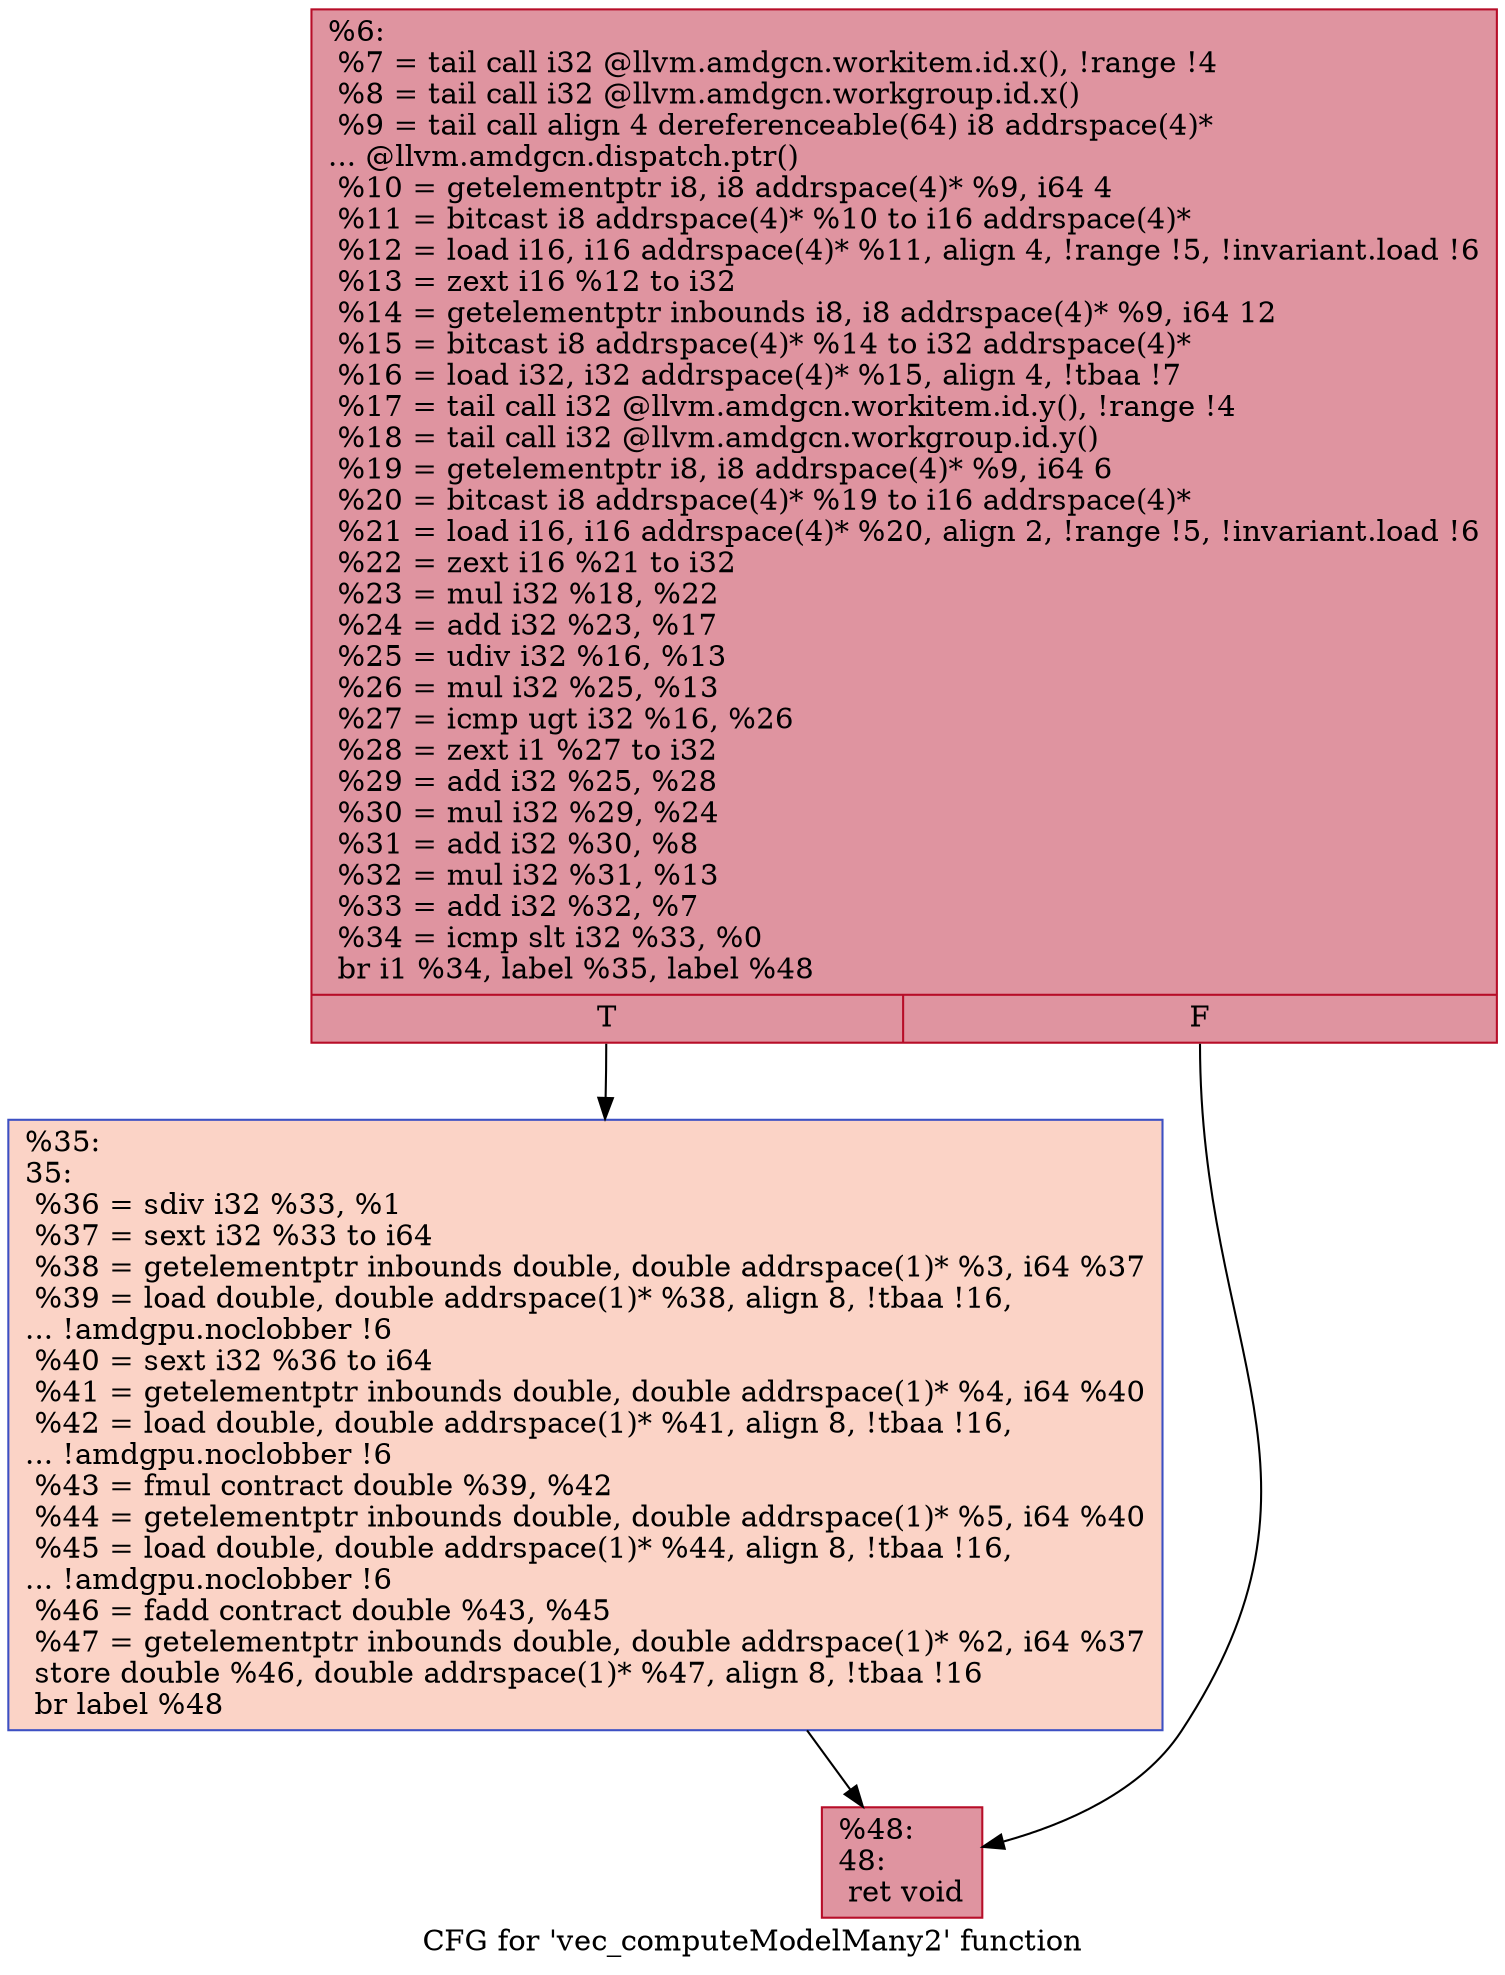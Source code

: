 digraph "CFG for 'vec_computeModelMany2' function" {
	label="CFG for 'vec_computeModelMany2' function";

	Node0x4c8a900 [shape=record,color="#b70d28ff", style=filled, fillcolor="#b70d2870",label="{%6:\l  %7 = tail call i32 @llvm.amdgcn.workitem.id.x(), !range !4\l  %8 = tail call i32 @llvm.amdgcn.workgroup.id.x()\l  %9 = tail call align 4 dereferenceable(64) i8 addrspace(4)*\l... @llvm.amdgcn.dispatch.ptr()\l  %10 = getelementptr i8, i8 addrspace(4)* %9, i64 4\l  %11 = bitcast i8 addrspace(4)* %10 to i16 addrspace(4)*\l  %12 = load i16, i16 addrspace(4)* %11, align 4, !range !5, !invariant.load !6\l  %13 = zext i16 %12 to i32\l  %14 = getelementptr inbounds i8, i8 addrspace(4)* %9, i64 12\l  %15 = bitcast i8 addrspace(4)* %14 to i32 addrspace(4)*\l  %16 = load i32, i32 addrspace(4)* %15, align 4, !tbaa !7\l  %17 = tail call i32 @llvm.amdgcn.workitem.id.y(), !range !4\l  %18 = tail call i32 @llvm.amdgcn.workgroup.id.y()\l  %19 = getelementptr i8, i8 addrspace(4)* %9, i64 6\l  %20 = bitcast i8 addrspace(4)* %19 to i16 addrspace(4)*\l  %21 = load i16, i16 addrspace(4)* %20, align 2, !range !5, !invariant.load !6\l  %22 = zext i16 %21 to i32\l  %23 = mul i32 %18, %22\l  %24 = add i32 %23, %17\l  %25 = udiv i32 %16, %13\l  %26 = mul i32 %25, %13\l  %27 = icmp ugt i32 %16, %26\l  %28 = zext i1 %27 to i32\l  %29 = add i32 %25, %28\l  %30 = mul i32 %29, %24\l  %31 = add i32 %30, %8\l  %32 = mul i32 %31, %13\l  %33 = add i32 %32, %7\l  %34 = icmp slt i32 %33, %0\l  br i1 %34, label %35, label %48\l|{<s0>T|<s1>F}}"];
	Node0x4c8a900:s0 -> Node0x4c8c980;
	Node0x4c8a900:s1 -> Node0x4c8ea90;
	Node0x4c8c980 [shape=record,color="#3d50c3ff", style=filled, fillcolor="#f59c7d70",label="{%35:\l35:                                               \l  %36 = sdiv i32 %33, %1\l  %37 = sext i32 %33 to i64\l  %38 = getelementptr inbounds double, double addrspace(1)* %3, i64 %37\l  %39 = load double, double addrspace(1)* %38, align 8, !tbaa !16,\l... !amdgpu.noclobber !6\l  %40 = sext i32 %36 to i64\l  %41 = getelementptr inbounds double, double addrspace(1)* %4, i64 %40\l  %42 = load double, double addrspace(1)* %41, align 8, !tbaa !16,\l... !amdgpu.noclobber !6\l  %43 = fmul contract double %39, %42\l  %44 = getelementptr inbounds double, double addrspace(1)* %5, i64 %40\l  %45 = load double, double addrspace(1)* %44, align 8, !tbaa !16,\l... !amdgpu.noclobber !6\l  %46 = fadd contract double %43, %45\l  %47 = getelementptr inbounds double, double addrspace(1)* %2, i64 %37\l  store double %46, double addrspace(1)* %47, align 8, !tbaa !16\l  br label %48\l}"];
	Node0x4c8c980 -> Node0x4c8ea90;
	Node0x4c8ea90 [shape=record,color="#b70d28ff", style=filled, fillcolor="#b70d2870",label="{%48:\l48:                                               \l  ret void\l}"];
}
